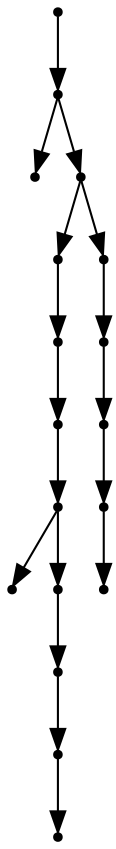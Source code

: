 digraph {
  17 [shape=point];
  16 [shape=point];
  0 [shape=point];
  15 [shape=point];
  9 [shape=point];
  8 [shape=point];
  7 [shape=point];
  6 [shape=point];
  1 [shape=point];
  5 [shape=point];
  4 [shape=point];
  3 [shape=point];
  2 [shape=point];
  14 [shape=point];
  13 [shape=point];
  12 [shape=point];
  11 [shape=point];
  10 [shape=point];
17 -> 16;
16 -> 0;
16 -> 15;
15 -> 9;
9 -> 8;
8 -> 7;
7 -> 6;
6 -> 1;
6 -> 5;
5 -> 4;
4 -> 3;
3 -> 2;
15 -> 14;
14 -> 13;
13 -> 12;
12 -> 11;
11 -> 10;
}
